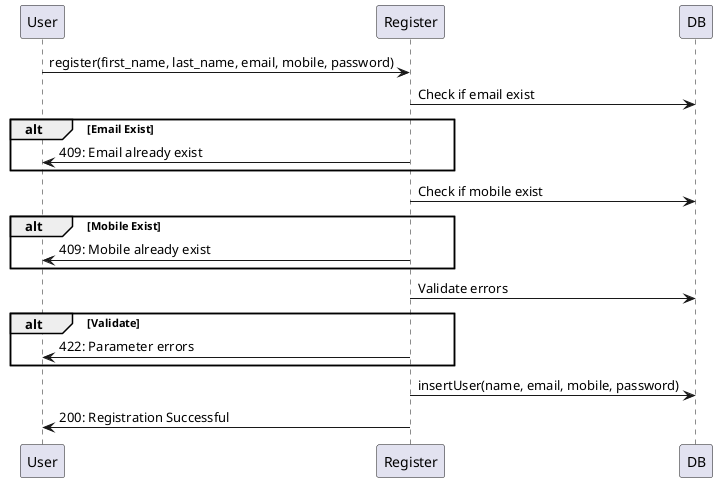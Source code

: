 @startuml
User -> Register: register(first_name, last_name, email, mobile, password)

Register -> DB: Check if email exist

alt Email Exist
Register -> User: 409: Email already exist
end

Register -> DB: Check if mobile exist
alt Mobile Exist
Register -> User: 409: Mobile already exist
end

Register -> DB: Validate errors
alt Validate
Register -> User: 422: Parameter errors
end

Register -> DB: insertUser(name, email, mobile, password)

Register -> User: 200: Registration Successful
@enduml